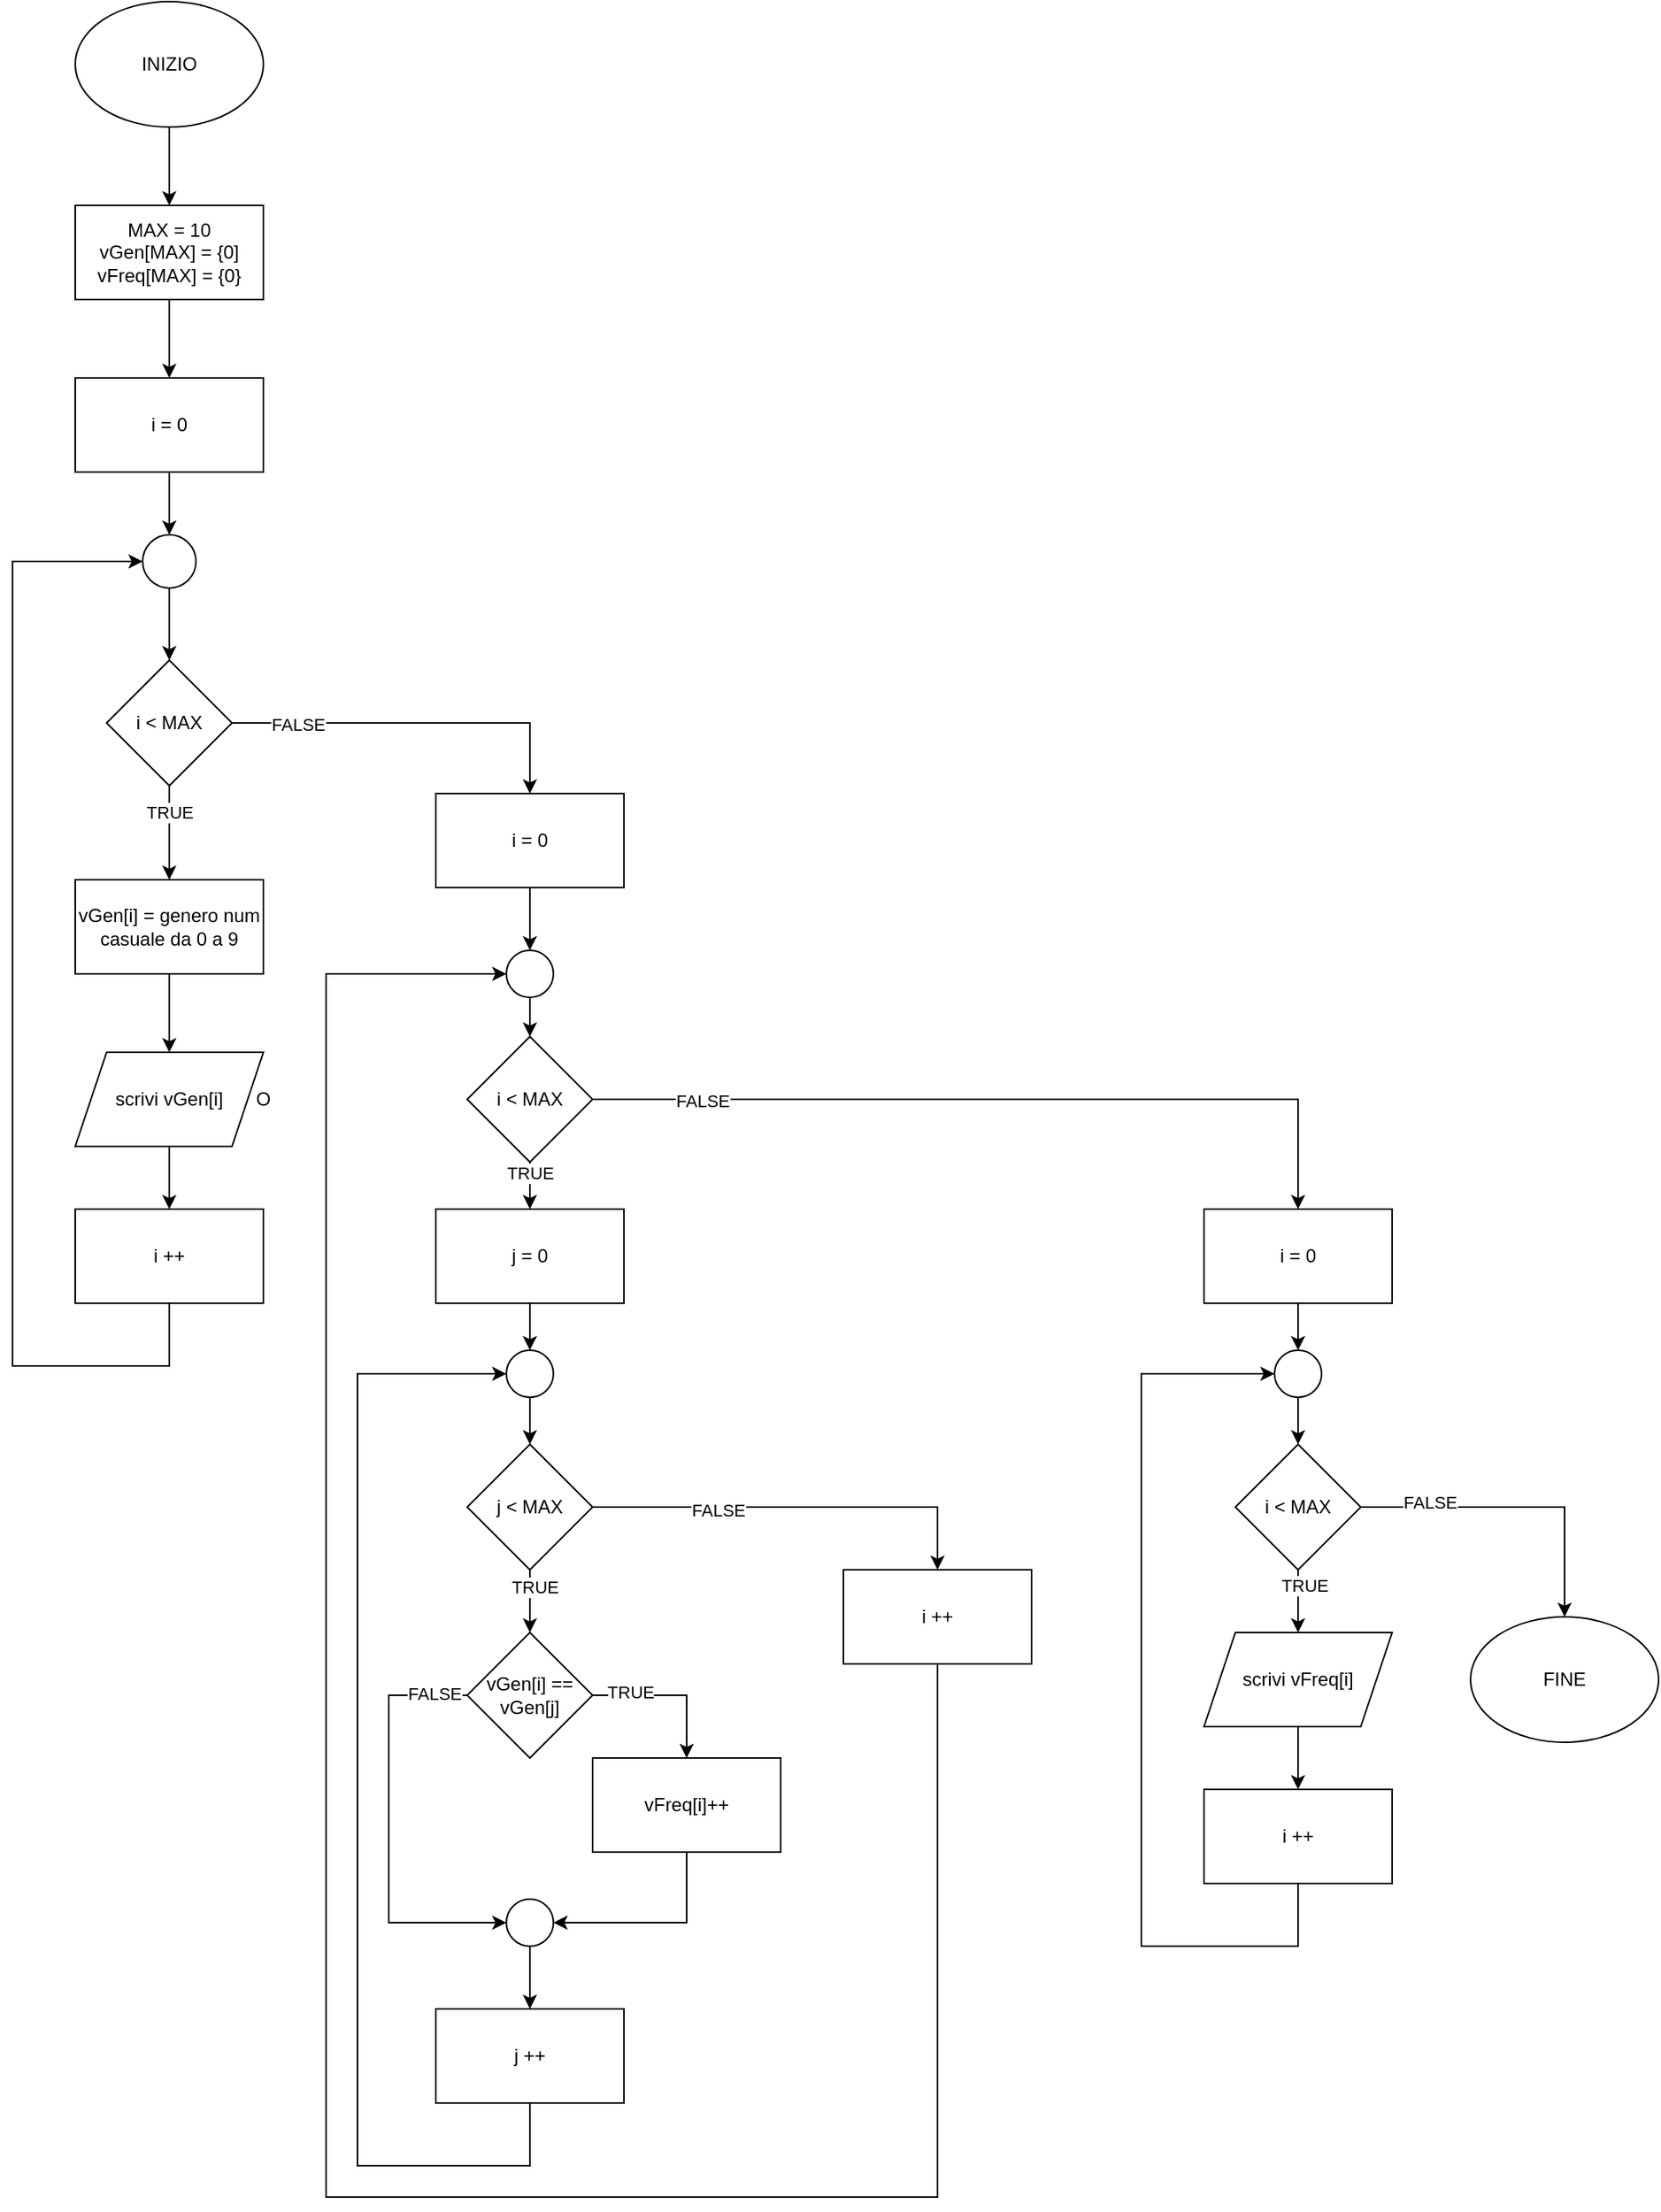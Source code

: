 <mxfile version="21.1.2" type="device">
  <diagram name="Pagina-1" id="9kcFqbnExX40Hg1bw4EU">
    <mxGraphModel dx="1674" dy="844" grid="1" gridSize="10" guides="1" tooltips="1" connect="1" arrows="1" fold="1" page="1" pageScale="1" pageWidth="827" pageHeight="1169" math="0" shadow="0">
      <root>
        <mxCell id="0" />
        <mxCell id="1" parent="0" />
        <mxCell id="8yO9g_jGpw0VgpCh2ONa-1" value="INIZIO" style="ellipse;whiteSpace=wrap;html=1;" vertex="1" parent="1">
          <mxGeometry x="320" y="80" width="120" height="80" as="geometry" />
        </mxCell>
        <mxCell id="8yO9g_jGpw0VgpCh2ONa-2" value="" style="endArrow=classic;html=1;rounded=0;exitX=0.5;exitY=1;exitDx=0;exitDy=0;entryX=0.5;entryY=0;entryDx=0;entryDy=0;" edge="1" parent="1" source="8yO9g_jGpw0VgpCh2ONa-1" target="8yO9g_jGpw0VgpCh2ONa-3">
          <mxGeometry width="50" height="50" relative="1" as="geometry">
            <mxPoint x="340" y="450" as="sourcePoint" />
            <mxPoint x="380" y="220" as="targetPoint" />
          </mxGeometry>
        </mxCell>
        <mxCell id="8yO9g_jGpw0VgpCh2ONa-3" value="MAX = 10&lt;br&gt;vGen[MAX] = {0]&lt;br&gt;vFreq[MAX] = {0}" style="rounded=0;whiteSpace=wrap;html=1;" vertex="1" parent="1">
          <mxGeometry x="320" y="210" width="120" height="60" as="geometry" />
        </mxCell>
        <mxCell id="8yO9g_jGpw0VgpCh2ONa-4" value="i = 0" style="rounded=0;whiteSpace=wrap;html=1;" vertex="1" parent="1">
          <mxGeometry x="320" y="320" width="120" height="60" as="geometry" />
        </mxCell>
        <mxCell id="8yO9g_jGpw0VgpCh2ONa-5" value="" style="endArrow=classic;html=1;rounded=0;exitX=0.5;exitY=1;exitDx=0;exitDy=0;entryX=0.5;entryY=0;entryDx=0;entryDy=0;" edge="1" parent="1" source="8yO9g_jGpw0VgpCh2ONa-3" target="8yO9g_jGpw0VgpCh2ONa-4">
          <mxGeometry width="50" height="50" relative="1" as="geometry">
            <mxPoint x="340" y="440" as="sourcePoint" />
            <mxPoint x="390" y="390" as="targetPoint" />
          </mxGeometry>
        </mxCell>
        <mxCell id="8yO9g_jGpw0VgpCh2ONa-6" value="" style="ellipse;whiteSpace=wrap;html=1;aspect=fixed;" vertex="1" parent="1">
          <mxGeometry x="363" y="420" width="34" height="34" as="geometry" />
        </mxCell>
        <mxCell id="8yO9g_jGpw0VgpCh2ONa-7" value="" style="endArrow=classic;html=1;rounded=0;exitX=0.5;exitY=1;exitDx=0;exitDy=0;entryX=0.5;entryY=0;entryDx=0;entryDy=0;" edge="1" parent="1" source="8yO9g_jGpw0VgpCh2ONa-4" target="8yO9g_jGpw0VgpCh2ONa-6">
          <mxGeometry width="50" height="50" relative="1" as="geometry">
            <mxPoint x="340" y="440" as="sourcePoint" />
            <mxPoint x="370" y="430" as="targetPoint" />
          </mxGeometry>
        </mxCell>
        <mxCell id="8yO9g_jGpw0VgpCh2ONa-9" value="i &amp;lt; MAX" style="rhombus;whiteSpace=wrap;html=1;" vertex="1" parent="1">
          <mxGeometry x="340" y="500" width="80" height="80" as="geometry" />
        </mxCell>
        <mxCell id="8yO9g_jGpw0VgpCh2ONa-10" value="" style="endArrow=classic;html=1;rounded=0;exitX=0.5;exitY=1;exitDx=0;exitDy=0;entryX=0.5;entryY=0;entryDx=0;entryDy=0;" edge="1" parent="1" source="8yO9g_jGpw0VgpCh2ONa-6" target="8yO9g_jGpw0VgpCh2ONa-9">
          <mxGeometry width="50" height="50" relative="1" as="geometry">
            <mxPoint x="340" y="540" as="sourcePoint" />
            <mxPoint x="420" y="540" as="targetPoint" />
          </mxGeometry>
        </mxCell>
        <mxCell id="8yO9g_jGpw0VgpCh2ONa-11" value="" style="endArrow=classic;html=1;rounded=0;exitX=0.5;exitY=1;exitDx=0;exitDy=0;entryX=0.5;entryY=0;entryDx=0;entryDy=0;" edge="1" parent="1" source="8yO9g_jGpw0VgpCh2ONa-9" target="8yO9g_jGpw0VgpCh2ONa-13">
          <mxGeometry width="50" height="50" relative="1" as="geometry">
            <mxPoint x="340" y="540" as="sourcePoint" />
            <mxPoint x="380" y="650" as="targetPoint" />
          </mxGeometry>
        </mxCell>
        <mxCell id="8yO9g_jGpw0VgpCh2ONa-12" value="TRUE" style="edgeLabel;html=1;align=center;verticalAlign=middle;resizable=0;points=[];" vertex="1" connectable="0" parent="8yO9g_jGpw0VgpCh2ONa-11">
          <mxGeometry x="-0.429" relative="1" as="geometry">
            <mxPoint as="offset" />
          </mxGeometry>
        </mxCell>
        <mxCell id="8yO9g_jGpw0VgpCh2ONa-13" value="vGen[i] = genero num casuale da 0 a 9" style="rounded=0;whiteSpace=wrap;html=1;" vertex="1" parent="1">
          <mxGeometry x="320" y="640" width="120" height="60" as="geometry" />
        </mxCell>
        <mxCell id="8yO9g_jGpw0VgpCh2ONa-14" value="scrivi vGen[i]" style="shape=parallelogram;perimeter=parallelogramPerimeter;whiteSpace=wrap;html=1;fixedSize=1;" vertex="1" parent="1">
          <mxGeometry x="320" y="750" width="120" height="60" as="geometry" />
        </mxCell>
        <mxCell id="8yO9g_jGpw0VgpCh2ONa-15" value="" style="endArrow=classic;html=1;rounded=0;exitX=0.5;exitY=1;exitDx=0;exitDy=0;entryX=0.5;entryY=0;entryDx=0;entryDy=0;" edge="1" parent="1" source="8yO9g_jGpw0VgpCh2ONa-13" target="8yO9g_jGpw0VgpCh2ONa-14">
          <mxGeometry width="50" height="50" relative="1" as="geometry">
            <mxPoint x="340" y="730" as="sourcePoint" />
            <mxPoint x="510" y="740" as="targetPoint" />
          </mxGeometry>
        </mxCell>
        <mxCell id="8yO9g_jGpw0VgpCh2ONa-16" value="O" style="text;html=1;strokeColor=none;fillColor=none;align=center;verticalAlign=middle;whiteSpace=wrap;rounded=0;" vertex="1" parent="1">
          <mxGeometry x="410" y="765" width="60" height="30" as="geometry" />
        </mxCell>
        <mxCell id="8yO9g_jGpw0VgpCh2ONa-17" value="" style="endArrow=classic;html=1;rounded=0;entryX=0;entryY=0.5;entryDx=0;entryDy=0;exitX=0.5;exitY=1;exitDx=0;exitDy=0;" edge="1" parent="1" source="8yO9g_jGpw0VgpCh2ONa-25" target="8yO9g_jGpw0VgpCh2ONa-6">
          <mxGeometry width="50" height="50" relative="1" as="geometry">
            <mxPoint x="370" y="960" as="sourcePoint" />
            <mxPoint x="340" y="420" as="targetPoint" />
            <Array as="points">
              <mxPoint x="380" y="950" />
              <mxPoint x="280" y="950" />
              <mxPoint x="280" y="840" />
              <mxPoint x="280" y="437" />
            </Array>
          </mxGeometry>
        </mxCell>
        <mxCell id="8yO9g_jGpw0VgpCh2ONa-18" value="" style="endArrow=classic;html=1;rounded=0;exitX=1;exitY=0.5;exitDx=0;exitDy=0;entryX=0.5;entryY=0;entryDx=0;entryDy=0;" edge="1" parent="1" source="8yO9g_jGpw0VgpCh2ONa-9" target="8yO9g_jGpw0VgpCh2ONa-19">
          <mxGeometry width="50" height="50" relative="1" as="geometry">
            <mxPoint x="340" y="730" as="sourcePoint" />
            <mxPoint x="580" y="560" as="targetPoint" />
            <Array as="points">
              <mxPoint x="610" y="540" />
            </Array>
          </mxGeometry>
        </mxCell>
        <mxCell id="8yO9g_jGpw0VgpCh2ONa-20" value="FALSE" style="edgeLabel;html=1;align=center;verticalAlign=middle;resizable=0;points=[];" vertex="1" connectable="0" parent="8yO9g_jGpw0VgpCh2ONa-18">
          <mxGeometry x="-0.643" y="-1" relative="1" as="geometry">
            <mxPoint as="offset" />
          </mxGeometry>
        </mxCell>
        <mxCell id="8yO9g_jGpw0VgpCh2ONa-19" value="i = 0" style="rounded=0;whiteSpace=wrap;html=1;" vertex="1" parent="1">
          <mxGeometry x="550" y="585" width="120" height="60" as="geometry" />
        </mxCell>
        <mxCell id="8yO9g_jGpw0VgpCh2ONa-21" value="" style="endArrow=classic;html=1;rounded=0;exitX=0.5;exitY=1;exitDx=0;exitDy=0;" edge="1" parent="1" source="8yO9g_jGpw0VgpCh2ONa-19" target="8yO9g_jGpw0VgpCh2ONa-22">
          <mxGeometry width="50" height="50" relative="1" as="geometry">
            <mxPoint x="390" y="730" as="sourcePoint" />
            <mxPoint x="610" y="700" as="targetPoint" />
          </mxGeometry>
        </mxCell>
        <mxCell id="8yO9g_jGpw0VgpCh2ONa-22" value="" style="ellipse;whiteSpace=wrap;html=1;aspect=fixed;" vertex="1" parent="1">
          <mxGeometry x="595" y="685" width="30" height="30" as="geometry" />
        </mxCell>
        <mxCell id="8yO9g_jGpw0VgpCh2ONa-23" value="" style="endArrow=classic;html=1;rounded=0;exitX=0.5;exitY=1;exitDx=0;exitDy=0;entryX=0.5;entryY=0;entryDx=0;entryDy=0;" edge="1" parent="1" source="8yO9g_jGpw0VgpCh2ONa-22" target="8yO9g_jGpw0VgpCh2ONa-27">
          <mxGeometry width="50" height="50" relative="1" as="geometry">
            <mxPoint x="390" y="830" as="sourcePoint" />
            <mxPoint x="580" y="750" as="targetPoint" />
          </mxGeometry>
        </mxCell>
        <mxCell id="8yO9g_jGpw0VgpCh2ONa-25" value="i ++" style="rounded=0;whiteSpace=wrap;html=1;" vertex="1" parent="1">
          <mxGeometry x="320" y="850" width="120" height="60" as="geometry" />
        </mxCell>
        <mxCell id="8yO9g_jGpw0VgpCh2ONa-26" value="" style="endArrow=classic;html=1;rounded=0;exitX=0.5;exitY=1;exitDx=0;exitDy=0;entryX=0.5;entryY=0;entryDx=0;entryDy=0;" edge="1" parent="1" source="8yO9g_jGpw0VgpCh2ONa-14" target="8yO9g_jGpw0VgpCh2ONa-25">
          <mxGeometry width="50" height="50" relative="1" as="geometry">
            <mxPoint x="340" y="930" as="sourcePoint" />
            <mxPoint x="390" y="880" as="targetPoint" />
          </mxGeometry>
        </mxCell>
        <mxCell id="8yO9g_jGpw0VgpCh2ONa-27" value="i &amp;lt; MAX" style="rhombus;whiteSpace=wrap;html=1;" vertex="1" parent="1">
          <mxGeometry x="570" y="740" width="80" height="80" as="geometry" />
        </mxCell>
        <mxCell id="8yO9g_jGpw0VgpCh2ONa-28" value="" style="endArrow=classic;html=1;rounded=0;exitX=0.5;exitY=1;exitDx=0;exitDy=0;" edge="1" parent="1" source="8yO9g_jGpw0VgpCh2ONa-27" target="8yO9g_jGpw0VgpCh2ONa-29">
          <mxGeometry width="50" height="50" relative="1" as="geometry">
            <mxPoint x="450" y="930" as="sourcePoint" />
            <mxPoint x="610" y="870" as="targetPoint" />
          </mxGeometry>
        </mxCell>
        <mxCell id="8yO9g_jGpw0VgpCh2ONa-31" value="TRUE" style="edgeLabel;html=1;align=center;verticalAlign=middle;resizable=0;points=[];" vertex="1" connectable="0" parent="8yO9g_jGpw0VgpCh2ONa-28">
          <mxGeometry x="-0.56" relative="1" as="geometry">
            <mxPoint as="offset" />
          </mxGeometry>
        </mxCell>
        <mxCell id="8yO9g_jGpw0VgpCh2ONa-29" value="j = 0" style="rounded=0;whiteSpace=wrap;html=1;" vertex="1" parent="1">
          <mxGeometry x="550" y="850" width="120" height="60" as="geometry" />
        </mxCell>
        <mxCell id="8yO9g_jGpw0VgpCh2ONa-30" value="" style="endArrow=classic;html=1;rounded=0;exitX=0.5;exitY=1;exitDx=0;exitDy=0;" edge="1" parent="1" source="8yO9g_jGpw0VgpCh2ONa-29" target="8yO9g_jGpw0VgpCh2ONa-32">
          <mxGeometry width="50" height="50" relative="1" as="geometry">
            <mxPoint x="580" y="1000" as="sourcePoint" />
            <mxPoint x="610" y="950" as="targetPoint" />
          </mxGeometry>
        </mxCell>
        <mxCell id="8yO9g_jGpw0VgpCh2ONa-32" value="" style="ellipse;whiteSpace=wrap;html=1;aspect=fixed;" vertex="1" parent="1">
          <mxGeometry x="595" y="940" width="30" height="30" as="geometry" />
        </mxCell>
        <mxCell id="8yO9g_jGpw0VgpCh2ONa-33" value="" style="endArrow=classic;html=1;rounded=0;exitX=0.5;exitY=1;exitDx=0;exitDy=0;" edge="1" parent="1" source="8yO9g_jGpw0VgpCh2ONa-32" target="8yO9g_jGpw0VgpCh2ONa-34">
          <mxGeometry width="50" height="50" relative="1" as="geometry">
            <mxPoint x="450" y="1030" as="sourcePoint" />
            <mxPoint x="610" y="1010" as="targetPoint" />
          </mxGeometry>
        </mxCell>
        <mxCell id="8yO9g_jGpw0VgpCh2ONa-34" value="j &amp;lt; MAX" style="rhombus;whiteSpace=wrap;html=1;" vertex="1" parent="1">
          <mxGeometry x="570" y="1000" width="80" height="80" as="geometry" />
        </mxCell>
        <mxCell id="8yO9g_jGpw0VgpCh2ONa-35" value="" style="endArrow=classic;html=1;rounded=0;exitX=0.5;exitY=1;exitDx=0;exitDy=0;" edge="1" parent="1" source="8yO9g_jGpw0VgpCh2ONa-34" target="8yO9g_jGpw0VgpCh2ONa-44">
          <mxGeometry width="50" height="50" relative="1" as="geometry">
            <mxPoint x="450" y="1130" as="sourcePoint" />
            <mxPoint x="610" y="1120" as="targetPoint" />
          </mxGeometry>
        </mxCell>
        <mxCell id="8yO9g_jGpw0VgpCh2ONa-36" value="TRUE" style="edgeLabel;html=1;align=center;verticalAlign=middle;resizable=0;points=[];" vertex="1" connectable="0" parent="8yO9g_jGpw0VgpCh2ONa-35">
          <mxGeometry x="-0.44" y="3" relative="1" as="geometry">
            <mxPoint as="offset" />
          </mxGeometry>
        </mxCell>
        <mxCell id="8yO9g_jGpw0VgpCh2ONa-37" value="vFreq[i]++" style="rounded=0;whiteSpace=wrap;html=1;" vertex="1" parent="1">
          <mxGeometry x="650" y="1200" width="120" height="60" as="geometry" />
        </mxCell>
        <mxCell id="8yO9g_jGpw0VgpCh2ONa-38" value="j ++" style="rounded=0;whiteSpace=wrap;html=1;" vertex="1" parent="1">
          <mxGeometry x="550" y="1360" width="120" height="60" as="geometry" />
        </mxCell>
        <mxCell id="8yO9g_jGpw0VgpCh2ONa-39" value="" style="endArrow=classic;html=1;rounded=0;exitX=0.5;exitY=1;exitDx=0;exitDy=0;entryX=1;entryY=0.5;entryDx=0;entryDy=0;" edge="1" parent="1" source="8yO9g_jGpw0VgpCh2ONa-37" target="8yO9g_jGpw0VgpCh2ONa-49">
          <mxGeometry width="50" height="50" relative="1" as="geometry">
            <mxPoint x="450" y="1230" as="sourcePoint" />
            <mxPoint x="700" y="1360" as="targetPoint" />
            <Array as="points">
              <mxPoint x="710" y="1305" />
            </Array>
          </mxGeometry>
        </mxCell>
        <mxCell id="8yO9g_jGpw0VgpCh2ONa-41" value="" style="endArrow=classic;html=1;rounded=0;exitX=1;exitY=0.5;exitDx=0;exitDy=0;entryX=0.5;entryY=0;entryDx=0;entryDy=0;" edge="1" parent="1" source="8yO9g_jGpw0VgpCh2ONa-34" target="8yO9g_jGpw0VgpCh2ONa-43">
          <mxGeometry width="50" height="50" relative="1" as="geometry">
            <mxPoint x="450" y="1130" as="sourcePoint" />
            <mxPoint x="710" y="1090" as="targetPoint" />
            <Array as="points">
              <mxPoint x="870" y="1040" />
            </Array>
          </mxGeometry>
        </mxCell>
        <mxCell id="8yO9g_jGpw0VgpCh2ONa-42" value="FALSE" style="edgeLabel;html=1;align=center;verticalAlign=middle;resizable=0;points=[];" vertex="1" connectable="0" parent="8yO9g_jGpw0VgpCh2ONa-41">
          <mxGeometry x="-0.387" y="-2" relative="1" as="geometry">
            <mxPoint as="offset" />
          </mxGeometry>
        </mxCell>
        <mxCell id="8yO9g_jGpw0VgpCh2ONa-43" value="i ++" style="rounded=0;whiteSpace=wrap;html=1;" vertex="1" parent="1">
          <mxGeometry x="810" y="1080" width="120" height="60" as="geometry" />
        </mxCell>
        <mxCell id="8yO9g_jGpw0VgpCh2ONa-44" value="vGen[i] == vGen[j]" style="rhombus;whiteSpace=wrap;html=1;" vertex="1" parent="1">
          <mxGeometry x="570" y="1120" width="80" height="80" as="geometry" />
        </mxCell>
        <mxCell id="8yO9g_jGpw0VgpCh2ONa-45" value="" style="endArrow=classic;html=1;rounded=0;exitX=1;exitY=0.5;exitDx=0;exitDy=0;entryX=0.5;entryY=0;entryDx=0;entryDy=0;" edge="1" parent="1" source="8yO9g_jGpw0VgpCh2ONa-44" target="8yO9g_jGpw0VgpCh2ONa-37">
          <mxGeometry width="50" height="50" relative="1" as="geometry">
            <mxPoint x="590" y="1330" as="sourcePoint" />
            <mxPoint x="710" y="1190" as="targetPoint" />
            <Array as="points">
              <mxPoint x="710" y="1160" />
            </Array>
          </mxGeometry>
        </mxCell>
        <mxCell id="8yO9g_jGpw0VgpCh2ONa-46" value="TRUE" style="edgeLabel;html=1;align=center;verticalAlign=middle;resizable=0;points=[];" vertex="1" connectable="0" parent="8yO9g_jGpw0VgpCh2ONa-45">
          <mxGeometry x="-0.533" y="2" relative="1" as="geometry">
            <mxPoint as="offset" />
          </mxGeometry>
        </mxCell>
        <mxCell id="8yO9g_jGpw0VgpCh2ONa-48" value="" style="endArrow=classic;html=1;rounded=0;exitX=0;exitY=0.5;exitDx=0;exitDy=0;entryX=0;entryY=0.5;entryDx=0;entryDy=0;" edge="1" parent="1" source="8yO9g_jGpw0VgpCh2ONa-44" target="8yO9g_jGpw0VgpCh2ONa-49">
          <mxGeometry width="50" height="50" relative="1" as="geometry">
            <mxPoint x="590" y="1430" as="sourcePoint" />
            <mxPoint x="450" y="1280" as="targetPoint" />
            <Array as="points">
              <mxPoint x="520" y="1160" />
              <mxPoint x="520" y="1305" />
            </Array>
          </mxGeometry>
        </mxCell>
        <mxCell id="8yO9g_jGpw0VgpCh2ONa-50" value="FALSE" style="edgeLabel;html=1;align=center;verticalAlign=middle;resizable=0;points=[];" vertex="1" connectable="0" parent="8yO9g_jGpw0VgpCh2ONa-48">
          <mxGeometry x="-0.844" y="-1" relative="1" as="geometry">
            <mxPoint as="offset" />
          </mxGeometry>
        </mxCell>
        <mxCell id="8yO9g_jGpw0VgpCh2ONa-49" value="" style="ellipse;whiteSpace=wrap;html=1;aspect=fixed;" vertex="1" parent="1">
          <mxGeometry x="595" y="1290" width="30" height="30" as="geometry" />
        </mxCell>
        <mxCell id="8yO9g_jGpw0VgpCh2ONa-51" value="" style="endArrow=classic;html=1;rounded=0;exitX=0.5;exitY=1;exitDx=0;exitDy=0;entryX=0.5;entryY=0;entryDx=0;entryDy=0;" edge="1" parent="1" source="8yO9g_jGpw0VgpCh2ONa-49" target="8yO9g_jGpw0VgpCh2ONa-38">
          <mxGeometry width="50" height="50" relative="1" as="geometry">
            <mxPoint x="590" y="1430" as="sourcePoint" />
            <mxPoint x="600" y="1370" as="targetPoint" />
          </mxGeometry>
        </mxCell>
        <mxCell id="8yO9g_jGpw0VgpCh2ONa-52" value="" style="endArrow=classic;html=1;rounded=0;exitX=0.5;exitY=1;exitDx=0;exitDy=0;entryX=0;entryY=0.5;entryDx=0;entryDy=0;" edge="1" parent="1" source="8yO9g_jGpw0VgpCh2ONa-38" target="8yO9g_jGpw0VgpCh2ONa-32">
          <mxGeometry width="50" height="50" relative="1" as="geometry">
            <mxPoint x="590" y="1430" as="sourcePoint" />
            <mxPoint x="510" y="650" as="targetPoint" />
            <Array as="points">
              <mxPoint x="610" y="1460" />
              <mxPoint x="500" y="1460" />
              <mxPoint x="500" y="955" />
            </Array>
          </mxGeometry>
        </mxCell>
        <mxCell id="8yO9g_jGpw0VgpCh2ONa-53" value="" style="endArrow=classic;html=1;rounded=0;exitX=0.5;exitY=1;exitDx=0;exitDy=0;entryX=0;entryY=0.5;entryDx=0;entryDy=0;" edge="1" parent="1" source="8yO9g_jGpw0VgpCh2ONa-43" target="8yO9g_jGpw0VgpCh2ONa-22">
          <mxGeometry width="50" height="50" relative="1" as="geometry">
            <mxPoint x="590" y="1130" as="sourcePoint" />
            <mxPoint x="380" y="1290" as="targetPoint" />
            <Array as="points">
              <mxPoint x="870" y="1480" />
              <mxPoint x="480" y="1480" />
              <mxPoint x="480" y="700" />
            </Array>
          </mxGeometry>
        </mxCell>
        <mxCell id="8yO9g_jGpw0VgpCh2ONa-54" value="" style="endArrow=classic;html=1;rounded=0;exitX=1;exitY=0.5;exitDx=0;exitDy=0;entryX=0.5;entryY=0;entryDx=0;entryDy=0;" edge="1" parent="1" source="8yO9g_jGpw0VgpCh2ONa-27" target="8yO9g_jGpw0VgpCh2ONa-56">
          <mxGeometry width="50" height="50" relative="1" as="geometry">
            <mxPoint x="590" y="1030" as="sourcePoint" />
            <mxPoint x="940" y="830" as="targetPoint" />
            <Array as="points">
              <mxPoint x="1100" y="780" />
            </Array>
          </mxGeometry>
        </mxCell>
        <mxCell id="8yO9g_jGpw0VgpCh2ONa-55" value="FALSE" style="edgeLabel;html=1;align=center;verticalAlign=middle;resizable=0;points=[];" vertex="1" connectable="0" parent="8yO9g_jGpw0VgpCh2ONa-54">
          <mxGeometry x="-0.73" y="-1" relative="1" as="geometry">
            <mxPoint as="offset" />
          </mxGeometry>
        </mxCell>
        <mxCell id="8yO9g_jGpw0VgpCh2ONa-56" value="i = 0" style="rounded=0;whiteSpace=wrap;html=1;" vertex="1" parent="1">
          <mxGeometry x="1040" y="850" width="120" height="60" as="geometry" />
        </mxCell>
        <mxCell id="8yO9g_jGpw0VgpCh2ONa-57" value="" style="endArrow=classic;html=1;rounded=0;exitX=0.5;exitY=1;exitDx=0;exitDy=0;" edge="1" parent="1" source="8yO9g_jGpw0VgpCh2ONa-56" target="8yO9g_jGpw0VgpCh2ONa-58">
          <mxGeometry width="50" height="50" relative="1" as="geometry">
            <mxPoint x="820" y="1030" as="sourcePoint" />
            <mxPoint x="1100" y="950" as="targetPoint" />
          </mxGeometry>
        </mxCell>
        <mxCell id="8yO9g_jGpw0VgpCh2ONa-58" value="" style="ellipse;whiteSpace=wrap;html=1;aspect=fixed;" vertex="1" parent="1">
          <mxGeometry x="1085" y="940" width="30" height="30" as="geometry" />
        </mxCell>
        <mxCell id="8yO9g_jGpw0VgpCh2ONa-59" value="" style="endArrow=classic;html=1;rounded=0;exitX=0.5;exitY=1;exitDx=0;exitDy=0;" edge="1" parent="1" source="8yO9g_jGpw0VgpCh2ONa-58" target="8yO9g_jGpw0VgpCh2ONa-60">
          <mxGeometry width="50" height="50" relative="1" as="geometry">
            <mxPoint x="820" y="1030" as="sourcePoint" />
            <mxPoint x="1100" y="1000" as="targetPoint" />
          </mxGeometry>
        </mxCell>
        <mxCell id="8yO9g_jGpw0VgpCh2ONa-60" value="i &amp;lt; MAX" style="rhombus;whiteSpace=wrap;html=1;" vertex="1" parent="1">
          <mxGeometry x="1060" y="1000" width="80" height="80" as="geometry" />
        </mxCell>
        <mxCell id="8yO9g_jGpw0VgpCh2ONa-61" value="" style="endArrow=classic;html=1;rounded=0;exitX=0.5;exitY=1;exitDx=0;exitDy=0;" edge="1" parent="1" source="8yO9g_jGpw0VgpCh2ONa-60" target="8yO9g_jGpw0VgpCh2ONa-62">
          <mxGeometry width="50" height="50" relative="1" as="geometry">
            <mxPoint x="820" y="1130" as="sourcePoint" />
            <mxPoint x="1100" y="1120" as="targetPoint" />
          </mxGeometry>
        </mxCell>
        <mxCell id="8yO9g_jGpw0VgpCh2ONa-66" value="TRUE" style="edgeLabel;html=1;align=center;verticalAlign=middle;resizable=0;points=[];" vertex="1" connectable="0" parent="8yO9g_jGpw0VgpCh2ONa-61">
          <mxGeometry x="-0.5" y="4" relative="1" as="geometry">
            <mxPoint as="offset" />
          </mxGeometry>
        </mxCell>
        <mxCell id="8yO9g_jGpw0VgpCh2ONa-62" value="scrivi vFreq[i]" style="shape=parallelogram;perimeter=parallelogramPerimeter;whiteSpace=wrap;html=1;fixedSize=1;" vertex="1" parent="1">
          <mxGeometry x="1040" y="1120" width="120" height="60" as="geometry" />
        </mxCell>
        <mxCell id="8yO9g_jGpw0VgpCh2ONa-63" value="" style="endArrow=classic;html=1;rounded=0;exitX=0.5;exitY=1;exitDx=0;exitDy=0;" edge="1" parent="1" source="8yO9g_jGpw0VgpCh2ONa-62" target="8yO9g_jGpw0VgpCh2ONa-64">
          <mxGeometry width="50" height="50" relative="1" as="geometry">
            <mxPoint x="820" y="1130" as="sourcePoint" />
            <mxPoint x="1100" y="1220" as="targetPoint" />
          </mxGeometry>
        </mxCell>
        <mxCell id="8yO9g_jGpw0VgpCh2ONa-64" value="i ++" style="rounded=0;whiteSpace=wrap;html=1;" vertex="1" parent="1">
          <mxGeometry x="1040" y="1220" width="120" height="60" as="geometry" />
        </mxCell>
        <mxCell id="8yO9g_jGpw0VgpCh2ONa-65" value="" style="endArrow=classic;html=1;rounded=0;exitX=0.5;exitY=1;exitDx=0;exitDy=0;entryX=0;entryY=0.5;entryDx=0;entryDy=0;" edge="1" parent="1" source="8yO9g_jGpw0VgpCh2ONa-64" target="8yO9g_jGpw0VgpCh2ONa-58">
          <mxGeometry width="50" height="50" relative="1" as="geometry">
            <mxPoint x="820" y="1230" as="sourcePoint" />
            <mxPoint x="990" y="1230" as="targetPoint" />
            <Array as="points">
              <mxPoint x="1100" y="1320" />
              <mxPoint x="1000" y="1320" />
              <mxPoint x="1000" y="955" />
            </Array>
          </mxGeometry>
        </mxCell>
        <mxCell id="8yO9g_jGpw0VgpCh2ONa-67" value="" style="endArrow=classic;html=1;rounded=0;exitX=1;exitY=0.5;exitDx=0;exitDy=0;entryX=0.5;entryY=0;entryDx=0;entryDy=0;" edge="1" parent="1" source="8yO9g_jGpw0VgpCh2ONa-60" target="8yO9g_jGpw0VgpCh2ONa-69">
          <mxGeometry width="50" height="50" relative="1" as="geometry">
            <mxPoint x="960" y="1230" as="sourcePoint" />
            <mxPoint x="1240" y="1120" as="targetPoint" />
            <Array as="points">
              <mxPoint x="1270" y="1040" />
            </Array>
          </mxGeometry>
        </mxCell>
        <mxCell id="8yO9g_jGpw0VgpCh2ONa-68" value="FALSE" style="edgeLabel;html=1;align=center;verticalAlign=middle;resizable=0;points=[];" vertex="1" connectable="0" parent="8yO9g_jGpw0VgpCh2ONa-67">
          <mxGeometry x="-0.561" y="3" relative="1" as="geometry">
            <mxPoint as="offset" />
          </mxGeometry>
        </mxCell>
        <mxCell id="8yO9g_jGpw0VgpCh2ONa-69" value="FINE" style="ellipse;whiteSpace=wrap;html=1;" vertex="1" parent="1">
          <mxGeometry x="1210" y="1110" width="120" height="80" as="geometry" />
        </mxCell>
      </root>
    </mxGraphModel>
  </diagram>
</mxfile>

